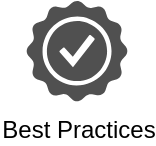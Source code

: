 <mxfile version="14.6.13" type="device"><diagram id="5cLlPww7ri-CcApR0qhr" name="Seite-1"><mxGraphModel dx="1086" dy="4473" grid="1" gridSize="10" guides="1" tooltips="1" connect="1" arrows="1" fold="1" page="1" pageScale="1" pageWidth="827" pageHeight="1169" math="0" shadow="0"><root><mxCell id="0"/><mxCell id="1" parent="0"/><mxCell id="vAcwpafBTOQvXYjpMXiy-1" value="Best Practices" style="pointerEvents=1;shadow=0;dashed=0;html=1;strokeColor=none;fillColor=#505050;labelPosition=center;verticalLabelPosition=bottom;verticalAlign=top;outlineConnect=0;align=center;shape=mxgraph.office.concepts.best_practices;aspect=fixed;" vertex="1" parent="1"><mxGeometry x="40" y="-3480" width="51" height="51" as="geometry"/></mxCell></root></mxGraphModel></diagram></mxfile>